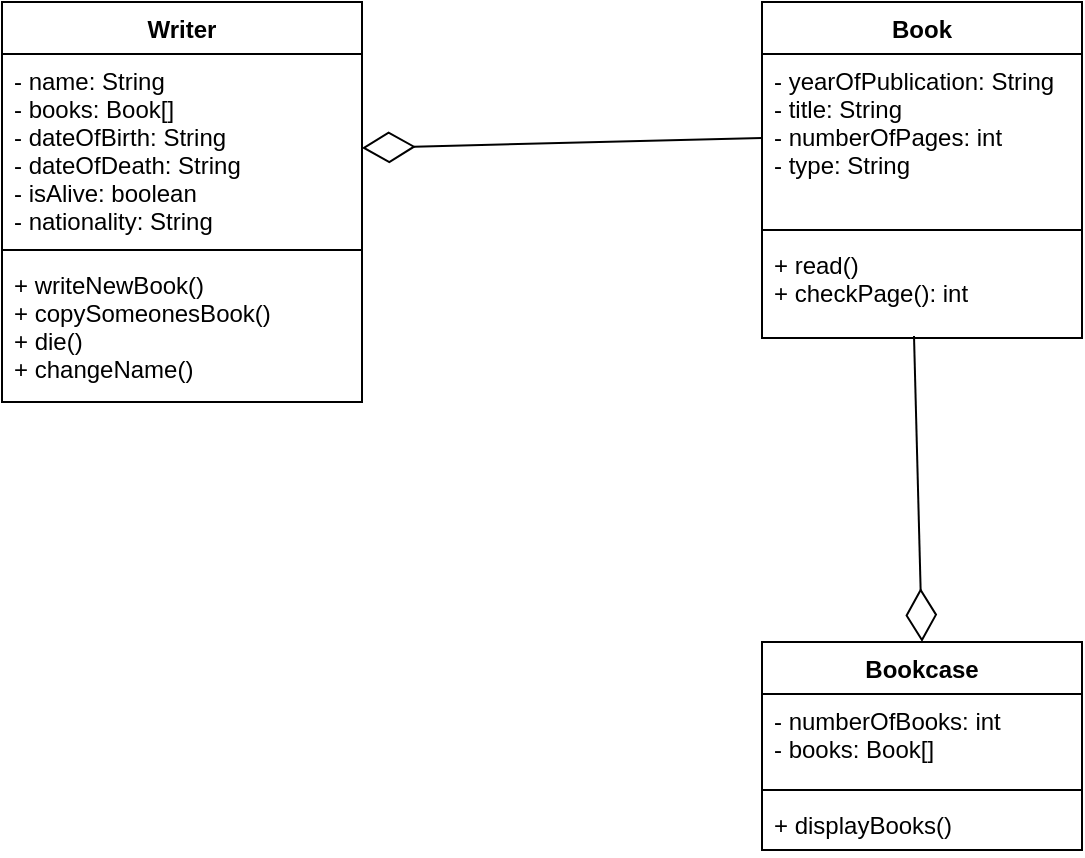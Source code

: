 <mxfile version="20.6.0" type="device"><diagram id="C5RBs43oDa-KdzZeNtuy" name="Page-1"><mxGraphModel dx="1381" dy="764" grid="1" gridSize="10" guides="1" tooltips="1" connect="1" arrows="1" fold="1" page="1" pageScale="1" pageWidth="827" pageHeight="1169" math="0" shadow="0"><root><mxCell id="WIyWlLk6GJQsqaUBKTNV-0"/><mxCell id="WIyWlLk6GJQsqaUBKTNV-1" parent="WIyWlLk6GJQsqaUBKTNV-0"/><mxCell id="BixeqAU8hwGezUnAdTYc-0" value="Writer" style="swimlane;fontStyle=1;align=center;verticalAlign=top;childLayout=stackLayout;horizontal=1;startSize=26;horizontalStack=0;resizeParent=1;resizeParentMax=0;resizeLast=0;collapsible=1;marginBottom=0;" parent="WIyWlLk6GJQsqaUBKTNV-1" vertex="1"><mxGeometry x="40" y="120" width="180" height="200" as="geometry"/></mxCell><mxCell id="BixeqAU8hwGezUnAdTYc-1" value="- name: String&#10;- books: Book[]&#10;- dateOfBirth: String&#10;- dateOfDeath: String&#10;- isAlive: boolean&#10;- nationality: String" style="text;strokeColor=none;fillColor=none;align=left;verticalAlign=top;spacingLeft=4;spacingRight=4;overflow=hidden;rotatable=0;points=[[0,0.5],[1,0.5]];portConstraint=eastwest;" parent="BixeqAU8hwGezUnAdTYc-0" vertex="1"><mxGeometry y="26" width="180" height="94" as="geometry"/></mxCell><mxCell id="BixeqAU8hwGezUnAdTYc-2" value="" style="line;strokeWidth=1;fillColor=none;align=left;verticalAlign=middle;spacingTop=-1;spacingLeft=3;spacingRight=3;rotatable=0;labelPosition=right;points=[];portConstraint=eastwest;strokeColor=inherit;" parent="BixeqAU8hwGezUnAdTYc-0" vertex="1"><mxGeometry y="120" width="180" height="8" as="geometry"/></mxCell><mxCell id="BixeqAU8hwGezUnAdTYc-3" value="+ writeNewBook()&#10;+ copySomeonesBook()&#10;+ die()&#10;+ changeName()" style="text;strokeColor=none;fillColor=none;align=left;verticalAlign=top;spacingLeft=4;spacingRight=4;overflow=hidden;rotatable=0;points=[[0,0.5],[1,0.5]];portConstraint=eastwest;" parent="BixeqAU8hwGezUnAdTYc-0" vertex="1"><mxGeometry y="128" width="180" height="72" as="geometry"/></mxCell><mxCell id="BixeqAU8hwGezUnAdTYc-6" value="Book" style="swimlane;fontStyle=1;align=center;verticalAlign=top;childLayout=stackLayout;horizontal=1;startSize=26;horizontalStack=0;resizeParent=1;resizeParentMax=0;resizeLast=0;collapsible=1;marginBottom=0;" parent="WIyWlLk6GJQsqaUBKTNV-1" vertex="1"><mxGeometry x="420" y="120" width="160" height="168" as="geometry"/></mxCell><mxCell id="BixeqAU8hwGezUnAdTYc-7" value="- yearOfPublication: String&#10;- title: String&#10;- numberOfPages: int&#10;- type: String&#10;&#10;" style="text;strokeColor=none;fillColor=none;align=left;verticalAlign=top;spacingLeft=4;spacingRight=4;overflow=hidden;rotatable=0;points=[[0,0.5],[1,0.5]];portConstraint=eastwest;" parent="BixeqAU8hwGezUnAdTYc-6" vertex="1"><mxGeometry y="26" width="160" height="84" as="geometry"/></mxCell><mxCell id="BixeqAU8hwGezUnAdTYc-8" value="" style="line;strokeWidth=1;fillColor=none;align=left;verticalAlign=middle;spacingTop=-1;spacingLeft=3;spacingRight=3;rotatable=0;labelPosition=right;points=[];portConstraint=eastwest;strokeColor=inherit;" parent="BixeqAU8hwGezUnAdTYc-6" vertex="1"><mxGeometry y="110" width="160" height="8" as="geometry"/></mxCell><mxCell id="BixeqAU8hwGezUnAdTYc-9" value="+ read()&#10;+ checkPage(): int" style="text;strokeColor=none;fillColor=none;align=left;verticalAlign=top;spacingLeft=4;spacingRight=4;overflow=hidden;rotatable=0;points=[[0,0.5],[1,0.5]];portConstraint=eastwest;" parent="BixeqAU8hwGezUnAdTYc-6" vertex="1"><mxGeometry y="118" width="160" height="50" as="geometry"/></mxCell><mxCell id="BixeqAU8hwGezUnAdTYc-11" value="" style="endArrow=diamondThin;endFill=0;endSize=24;html=1;rounded=0;entryX=1;entryY=0.5;entryDx=0;entryDy=0;exitX=0;exitY=0.5;exitDx=0;exitDy=0;" parent="WIyWlLk6GJQsqaUBKTNV-1" source="BixeqAU8hwGezUnAdTYc-7" target="BixeqAU8hwGezUnAdTYc-1" edge="1"><mxGeometry width="160" relative="1" as="geometry"><mxPoint x="330" y="470" as="sourcePoint"/><mxPoint x="490" y="470" as="targetPoint"/></mxGeometry></mxCell><mxCell id="Lm5V-rprb76AhQY-2350-4" value="Bookcase" style="swimlane;fontStyle=1;align=center;verticalAlign=top;childLayout=stackLayout;horizontal=1;startSize=26;horizontalStack=0;resizeParent=1;resizeParentMax=0;resizeLast=0;collapsible=1;marginBottom=0;" vertex="1" parent="WIyWlLk6GJQsqaUBKTNV-1"><mxGeometry x="420" y="440" width="160" height="104" as="geometry"/></mxCell><mxCell id="Lm5V-rprb76AhQY-2350-5" value="- numberOfBooks: int&#10;- books: Book[]" style="text;strokeColor=none;fillColor=none;align=left;verticalAlign=top;spacingLeft=4;spacingRight=4;overflow=hidden;rotatable=0;points=[[0,0.5],[1,0.5]];portConstraint=eastwest;" vertex="1" parent="Lm5V-rprb76AhQY-2350-4"><mxGeometry y="26" width="160" height="44" as="geometry"/></mxCell><mxCell id="Lm5V-rprb76AhQY-2350-6" value="" style="line;strokeWidth=1;fillColor=none;align=left;verticalAlign=middle;spacingTop=-1;spacingLeft=3;spacingRight=3;rotatable=0;labelPosition=right;points=[];portConstraint=eastwest;strokeColor=inherit;" vertex="1" parent="Lm5V-rprb76AhQY-2350-4"><mxGeometry y="70" width="160" height="8" as="geometry"/></mxCell><mxCell id="Lm5V-rprb76AhQY-2350-7" value="+ displayBooks()" style="text;strokeColor=none;fillColor=none;align=left;verticalAlign=top;spacingLeft=4;spacingRight=4;overflow=hidden;rotatable=0;points=[[0,0.5],[1,0.5]];portConstraint=eastwest;" vertex="1" parent="Lm5V-rprb76AhQY-2350-4"><mxGeometry y="78" width="160" height="26" as="geometry"/></mxCell><mxCell id="Lm5V-rprb76AhQY-2350-8" value="" style="endArrow=diamondThin;endFill=0;endSize=24;html=1;rounded=0;exitX=0.475;exitY=0.98;exitDx=0;exitDy=0;exitPerimeter=0;entryX=0.5;entryY=0;entryDx=0;entryDy=0;" edge="1" parent="WIyWlLk6GJQsqaUBKTNV-1" source="BixeqAU8hwGezUnAdTYc-9" target="Lm5V-rprb76AhQY-2350-4"><mxGeometry width="160" relative="1" as="geometry"><mxPoint x="330" y="390" as="sourcePoint"/><mxPoint x="490" y="390" as="targetPoint"/></mxGeometry></mxCell></root></mxGraphModel></diagram></mxfile>